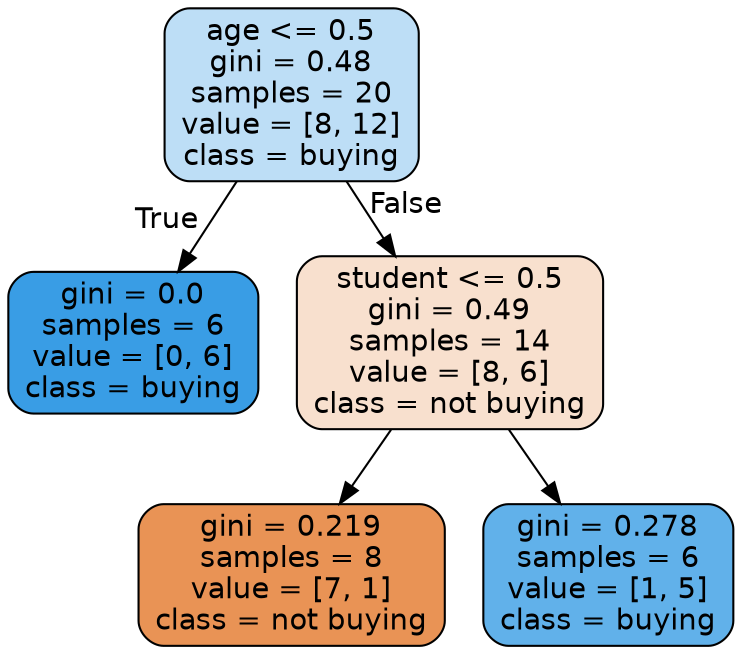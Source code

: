 digraph Tree {
node [shape=box, style="filled, rounded", color="black", fontname=helvetica] ;
edge [fontname=helvetica] ;
0 [label="age <= 0.5\ngini = 0.48\nsamples = 20\nvalue = [8, 12]\nclass = buying", fillcolor="#bddef6"] ;
1 [label="gini = 0.0\nsamples = 6\nvalue = [0, 6]\nclass = buying", fillcolor="#399de5"] ;
0 -> 1 [labeldistance=2.5, labelangle=45, headlabel="True"] ;
2 [label="student <= 0.5\ngini = 0.49\nsamples = 14\nvalue = [8, 6]\nclass = not buying", fillcolor="#f8e0ce"] ;
0 -> 2 [labeldistance=2.5, labelangle=-45, headlabel="False"] ;
3 [label="gini = 0.219\nsamples = 8\nvalue = [7, 1]\nclass = not buying", fillcolor="#e99355"] ;
2 -> 3 ;
4 [label="gini = 0.278\nsamples = 6\nvalue = [1, 5]\nclass = buying", fillcolor="#61b1ea"] ;
2 -> 4 ;
}